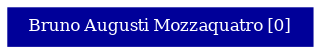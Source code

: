 strict digraph grafo3 {
	graph [bb="0,0,146,18", id=grafo3, overlap=False];
	node [label="\N", fontsize=8, shape=rectangle, style=filled];
	0 [label="Bruno Augusti Mozzaquatro [0]", URL="http://lattes.cnpq.br/1445933787625363", color="#000099", fontcolor="#FFFFFF", height="0.25", pos="73,9", width="2.0278"];
}
